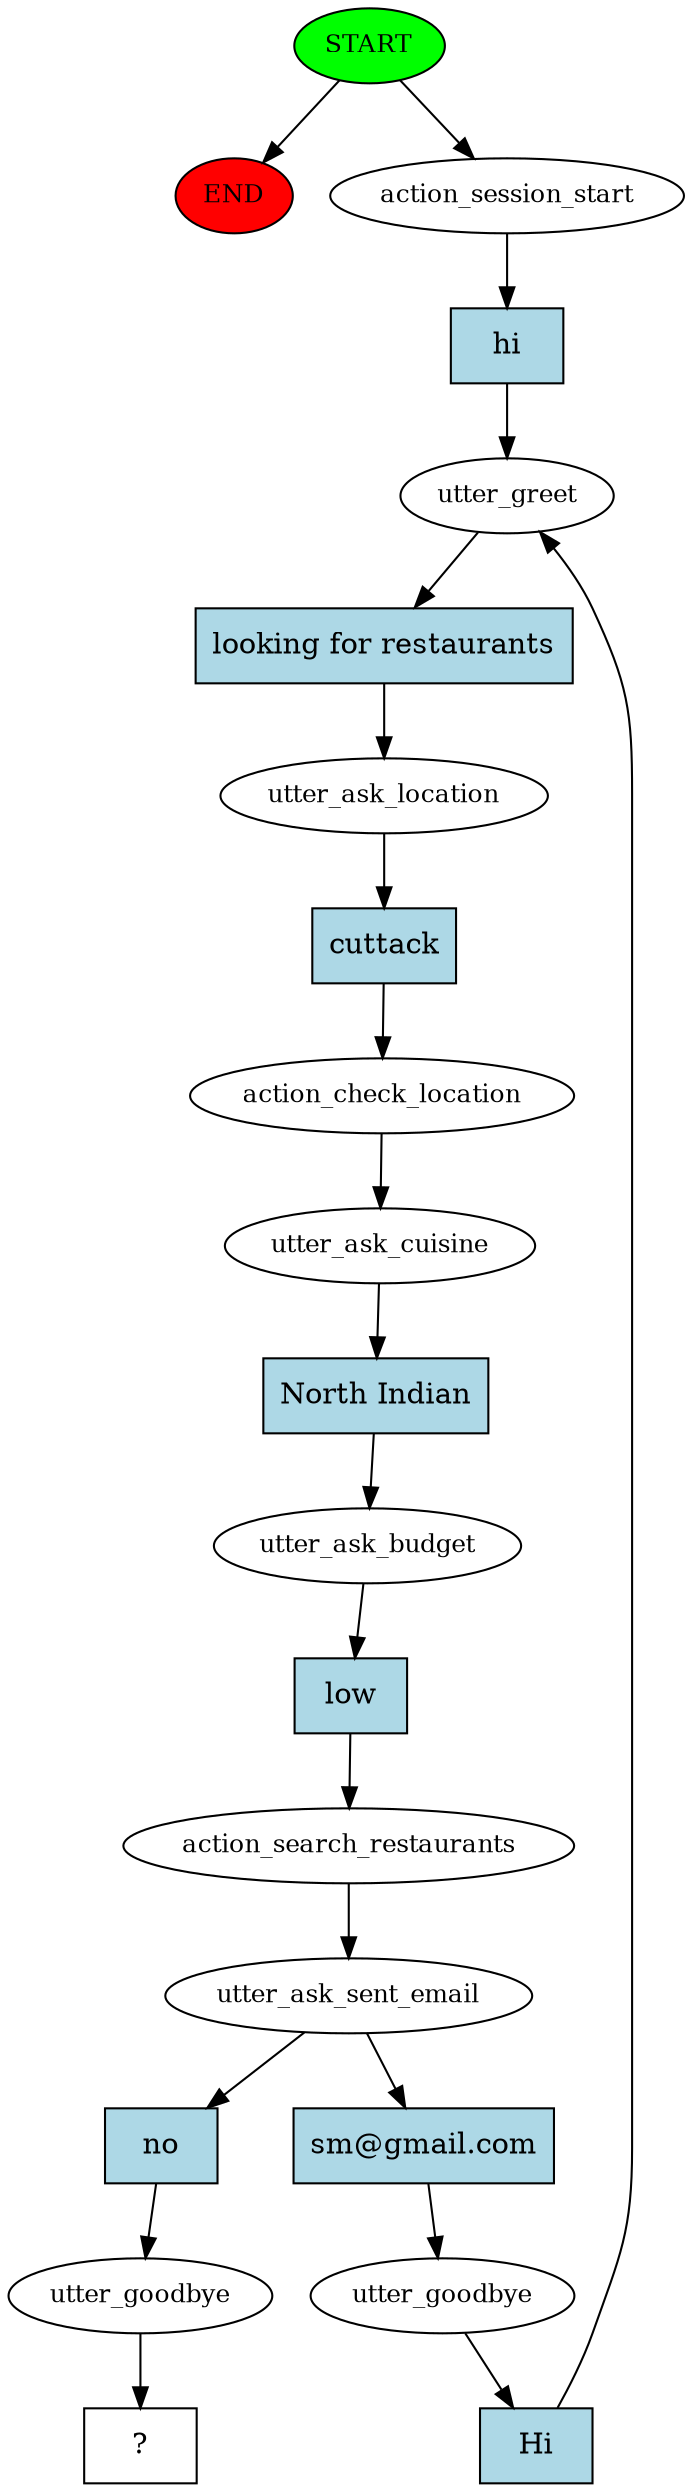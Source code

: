 digraph  {
0 [class="start active", fillcolor=green, fontsize=12, label=START, style=filled];
"-1" [class=end, fillcolor=red, fontsize=12, label=END, style=filled];
1 [class=active, fontsize=12, label=action_session_start];
2 [class=active, fontsize=12, label=utter_greet];
3 [class=active, fontsize=12, label=utter_ask_location];
4 [class=active, fontsize=12, label=action_check_location];
5 [class=active, fontsize=12, label=utter_ask_cuisine];
6 [class=active, fontsize=12, label=utter_ask_budget];
7 [class=active, fontsize=12, label=action_search_restaurants];
8 [class=active, fontsize=12, label=utter_ask_sent_email];
9 [class=active, fontsize=12, label=utter_goodbye];
17 [class=active, fontsize=12, label=utter_goodbye];
18 [class="intent dashed active", label="  ?  ", shape=rect];
19 [class="intent active", fillcolor=lightblue, label=hi, shape=rect, style=filled];
20 [class="intent active", fillcolor=lightblue, label="looking for restaurants", shape=rect, style=filled];
21 [class="intent active", fillcolor=lightblue, label=cuttack, shape=rect, style=filled];
22 [class="intent active", fillcolor=lightblue, label="North Indian", shape=rect, style=filled];
23 [class="intent active", fillcolor=lightblue, label=low, shape=rect, style=filled];
24 [class="intent active", fillcolor=lightblue, label="sm@gmail.com", shape=rect, style=filled];
25 [class="intent active", fillcolor=lightblue, label=no, shape=rect, style=filled];
26 [class="intent active", fillcolor=lightblue, label=Hi, shape=rect, style=filled];
0 -> "-1"  [class="", key=NONE, label=""];
0 -> 1  [class=active, key=NONE, label=""];
1 -> 19  [class=active, key=0];
2 -> 20  [class=active, key=0];
3 -> 21  [class=active, key=0];
4 -> 5  [class=active, key=NONE, label=""];
5 -> 22  [class=active, key=0];
6 -> 23  [class=active, key=0];
7 -> 8  [class=active, key=NONE, label=""];
8 -> 24  [class=active, key=0];
8 -> 25  [class=active, key=0];
9 -> 26  [class=active, key=0];
17 -> 18  [class=active, key=NONE, label=""];
19 -> 2  [class=active, key=0];
20 -> 3  [class=active, key=0];
21 -> 4  [class=active, key=0];
22 -> 6  [class=active, key=0];
23 -> 7  [class=active, key=0];
24 -> 9  [class=active, key=0];
25 -> 17  [class=active, key=0];
26 -> 2  [class=active, key=0];
}
